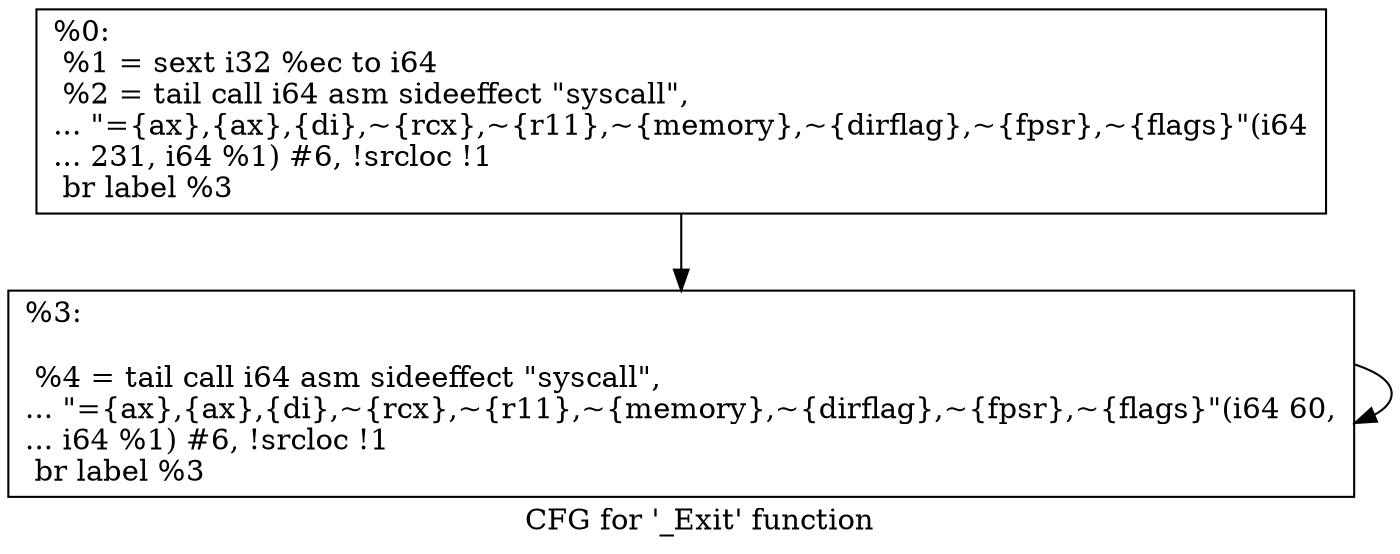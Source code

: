 digraph "CFG for '_Exit' function" {
	label="CFG for '_Exit' function";

	Node0x999800 [shape=record,label="{%0:\l  %1 = sext i32 %ec to i64\l  %2 = tail call i64 asm sideeffect \"syscall\",\l... \"=\{ax\},\{ax\},\{di\},~\{rcx\},~\{r11\},~\{memory\},~\{dirflag\},~\{fpsr\},~\{flags\}\"(i64\l... 231, i64 %1) #6, !srcloc !1\l  br label %3\l}"];
	Node0x999800 -> Node0x999850;
	Node0x999850 [shape=record,label="{%3:\l\l  %4 = tail call i64 asm sideeffect \"syscall\",\l... \"=\{ax\},\{ax\},\{di\},~\{rcx\},~\{r11\},~\{memory\},~\{dirflag\},~\{fpsr\},~\{flags\}\"(i64 60,\l... i64 %1) #6, !srcloc !1\l  br label %3\l}"];
	Node0x999850 -> Node0x999850;
}
